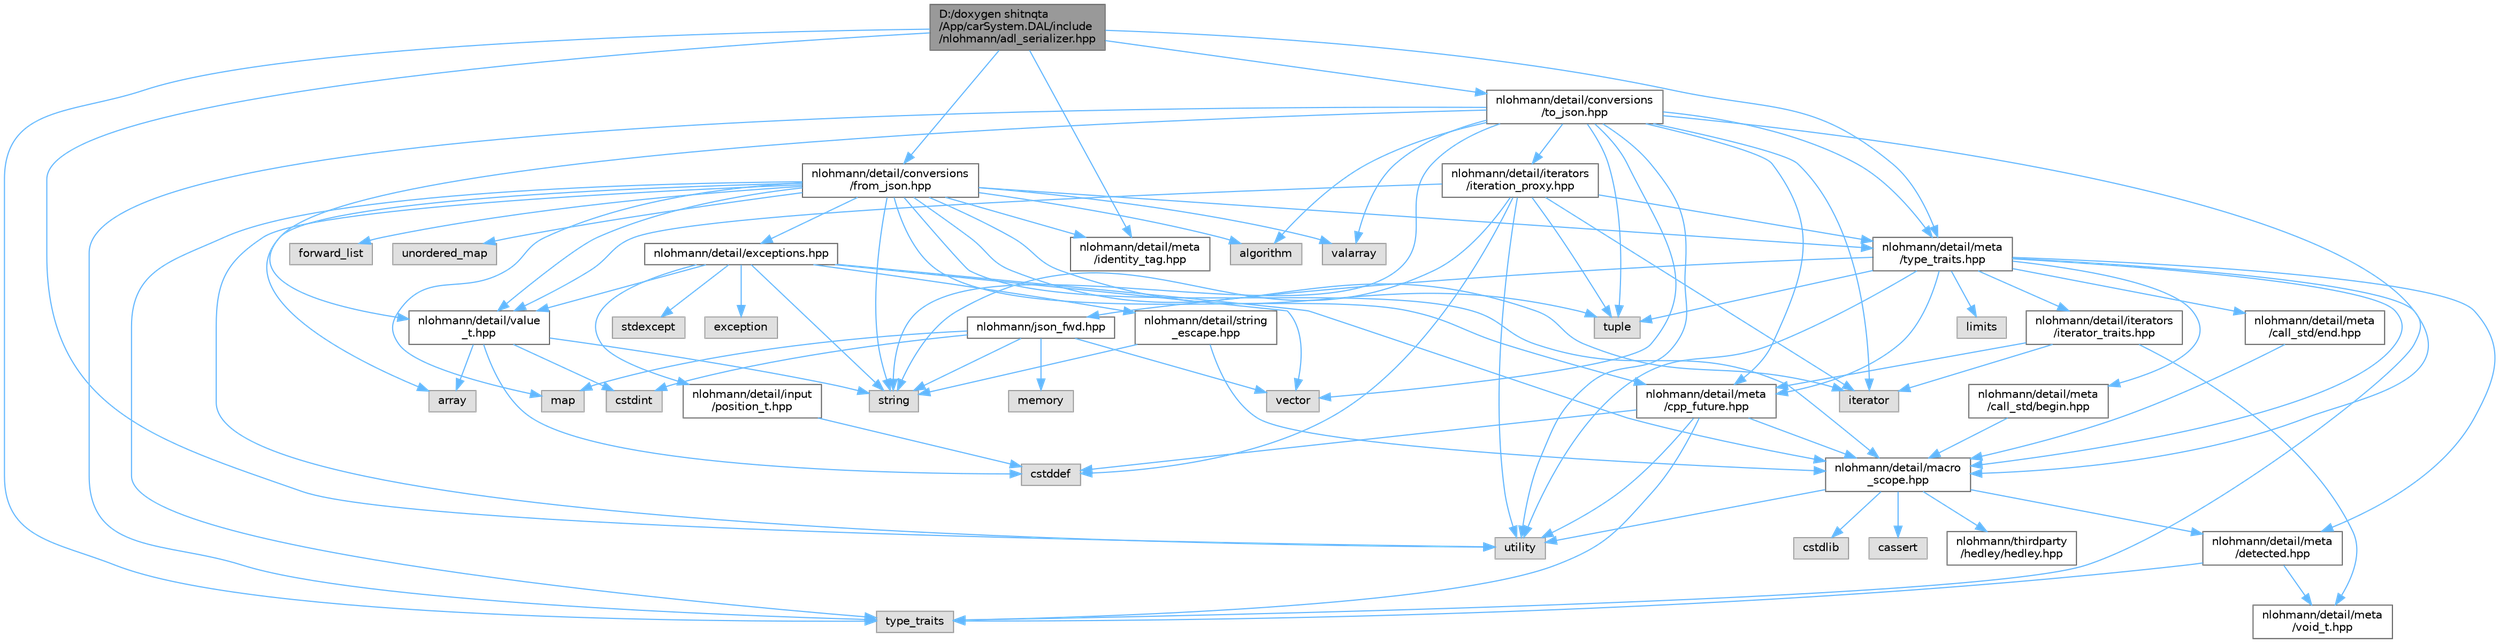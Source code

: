 digraph "D:/doxygen shitnqta/App/carSystem.DAL/include/nlohmann/adl_serializer.hpp"
{
 // INTERACTIVE_SVG=YES
 // LATEX_PDF_SIZE
  bgcolor="transparent";
  edge [fontname=Helvetica,fontsize=10,labelfontname=Helvetica,labelfontsize=10];
  node [fontname=Helvetica,fontsize=10,shape=box,height=0.2,width=0.4];
  Node1 [id="Node000001",label="D:/doxygen shitnqta\l/App/carSystem.DAL/include\l/nlohmann/adl_serializer.hpp",height=0.2,width=0.4,color="gray40", fillcolor="grey60", style="filled", fontcolor="black",tooltip=" "];
  Node1 -> Node2 [id="edge1_Node000001_Node000002",color="steelblue1",style="solid",tooltip=" "];
  Node2 [id="Node000002",label="type_traits",height=0.2,width=0.4,color="grey60", fillcolor="#E0E0E0", style="filled",tooltip=" "];
  Node1 -> Node3 [id="edge2_Node000001_Node000003",color="steelblue1",style="solid",tooltip=" "];
  Node3 [id="Node000003",label="utility",height=0.2,width=0.4,color="grey60", fillcolor="#E0E0E0", style="filled",tooltip=" "];
  Node1 -> Node4 [id="edge3_Node000001_Node000004",color="steelblue1",style="solid",tooltip=" "];
  Node4 [id="Node000004",label="nlohmann/detail/conversions\l/from_json.hpp",height=0.2,width=0.4,color="grey40", fillcolor="white", style="filled",URL="$a00149.html",tooltip=" "];
  Node4 -> Node5 [id="edge4_Node000004_Node000005",color="steelblue1",style="solid",tooltip=" "];
  Node5 [id="Node000005",label="algorithm",height=0.2,width=0.4,color="grey60", fillcolor="#E0E0E0", style="filled",tooltip=" "];
  Node4 -> Node6 [id="edge5_Node000004_Node000006",color="steelblue1",style="solid",tooltip=" "];
  Node6 [id="Node000006",label="array",height=0.2,width=0.4,color="grey60", fillcolor="#E0E0E0", style="filled",tooltip=" "];
  Node4 -> Node7 [id="edge6_Node000004_Node000007",color="steelblue1",style="solid",tooltip=" "];
  Node7 [id="Node000007",label="forward_list",height=0.2,width=0.4,color="grey60", fillcolor="#E0E0E0", style="filled",tooltip=" "];
  Node4 -> Node8 [id="edge7_Node000004_Node000008",color="steelblue1",style="solid",tooltip=" "];
  Node8 [id="Node000008",label="iterator",height=0.2,width=0.4,color="grey60", fillcolor="#E0E0E0", style="filled",tooltip=" "];
  Node4 -> Node9 [id="edge8_Node000004_Node000009",color="steelblue1",style="solid",tooltip=" "];
  Node9 [id="Node000009",label="map",height=0.2,width=0.4,color="grey60", fillcolor="#E0E0E0", style="filled",tooltip=" "];
  Node4 -> Node10 [id="edge9_Node000004_Node000010",color="steelblue1",style="solid",tooltip=" "];
  Node10 [id="Node000010",label="string",height=0.2,width=0.4,color="grey60", fillcolor="#E0E0E0", style="filled",tooltip=" "];
  Node4 -> Node11 [id="edge10_Node000004_Node000011",color="steelblue1",style="solid",tooltip=" "];
  Node11 [id="Node000011",label="tuple",height=0.2,width=0.4,color="grey60", fillcolor="#E0E0E0", style="filled",tooltip=" "];
  Node4 -> Node2 [id="edge11_Node000004_Node000002",color="steelblue1",style="solid",tooltip=" "];
  Node4 -> Node12 [id="edge12_Node000004_Node000012",color="steelblue1",style="solid",tooltip=" "];
  Node12 [id="Node000012",label="unordered_map",height=0.2,width=0.4,color="grey60", fillcolor="#E0E0E0", style="filled",tooltip=" "];
  Node4 -> Node3 [id="edge13_Node000004_Node000003",color="steelblue1",style="solid",tooltip=" "];
  Node4 -> Node13 [id="edge14_Node000004_Node000013",color="steelblue1",style="solid",tooltip=" "];
  Node13 [id="Node000013",label="valarray",height=0.2,width=0.4,color="grey60", fillcolor="#E0E0E0", style="filled",tooltip=" "];
  Node4 -> Node14 [id="edge15_Node000004_Node000014",color="steelblue1",style="solid",tooltip=" "];
  Node14 [id="Node000014",label="nlohmann/detail/exceptions.hpp",height=0.2,width=0.4,color="grey40", fillcolor="white", style="filled",URL="$a00158.html",tooltip=" "];
  Node14 -> Node15 [id="edge16_Node000014_Node000015",color="steelblue1",style="solid",tooltip=" "];
  Node15 [id="Node000015",label="exception",height=0.2,width=0.4,color="grey60", fillcolor="#E0E0E0", style="filled",tooltip=" "];
  Node14 -> Node16 [id="edge17_Node000014_Node000016",color="steelblue1",style="solid",tooltip=" "];
  Node16 [id="Node000016",label="stdexcept",height=0.2,width=0.4,color="grey60", fillcolor="#E0E0E0", style="filled",tooltip=" "];
  Node14 -> Node10 [id="edge18_Node000014_Node000010",color="steelblue1",style="solid",tooltip=" "];
  Node14 -> Node17 [id="edge19_Node000014_Node000017",color="steelblue1",style="solid",tooltip=" "];
  Node17 [id="Node000017",label="vector",height=0.2,width=0.4,color="grey60", fillcolor="#E0E0E0", style="filled",tooltip=" "];
  Node14 -> Node18 [id="edge20_Node000014_Node000018",color="steelblue1",style="solid",tooltip=" "];
  Node18 [id="Node000018",label="nlohmann/detail/value\l_t.hpp",height=0.2,width=0.4,color="grey40", fillcolor="white", style="filled",URL="$a00248.html",tooltip=" "];
  Node18 -> Node6 [id="edge21_Node000018_Node000006",color="steelblue1",style="solid",tooltip=" "];
  Node18 -> Node19 [id="edge22_Node000018_Node000019",color="steelblue1",style="solid",tooltip=" "];
  Node19 [id="Node000019",label="cstddef",height=0.2,width=0.4,color="grey60", fillcolor="#E0E0E0", style="filled",tooltip=" "];
  Node18 -> Node20 [id="edge23_Node000018_Node000020",color="steelblue1",style="solid",tooltip=" "];
  Node20 [id="Node000020",label="cstdint",height=0.2,width=0.4,color="grey60", fillcolor="#E0E0E0", style="filled",tooltip=" "];
  Node18 -> Node10 [id="edge24_Node000018_Node000010",color="steelblue1",style="solid",tooltip=" "];
  Node14 -> Node21 [id="edge25_Node000014_Node000021",color="steelblue1",style="solid",tooltip=" "];
  Node21 [id="Node000021",label="nlohmann/detail/string\l_escape.hpp",height=0.2,width=0.4,color="grey40", fillcolor="white", style="filled",URL="$a00245.html",tooltip=" "];
  Node21 -> Node10 [id="edge26_Node000021_Node000010",color="steelblue1",style="solid",tooltip=" "];
  Node21 -> Node22 [id="edge27_Node000021_Node000022",color="steelblue1",style="solid",tooltip=" "];
  Node22 [id="Node000022",label="nlohmann/detail/macro\l_scope.hpp",height=0.2,width=0.4,color="grey40", fillcolor="white", style="filled",URL="$a00206.html",tooltip=" "];
  Node22 -> Node3 [id="edge28_Node000022_Node000003",color="steelblue1",style="solid",tooltip=" "];
  Node22 -> Node23 [id="edge29_Node000022_Node000023",color="steelblue1",style="solid",tooltip=" "];
  Node23 [id="Node000023",label="nlohmann/thirdparty\l/hedley/hedley.hpp",height=0.2,width=0.4,color="grey40", fillcolor="white", style="filled",URL="$a00260.html",tooltip=" "];
  Node22 -> Node24 [id="edge30_Node000022_Node000024",color="steelblue1",style="solid",tooltip=" "];
  Node24 [id="Node000024",label="nlohmann/detail/meta\l/detected.hpp",height=0.2,width=0.4,color="grey40", fillcolor="white", style="filled",URL="$a00221.html",tooltip=" "];
  Node24 -> Node2 [id="edge31_Node000024_Node000002",color="steelblue1",style="solid",tooltip=" "];
  Node24 -> Node25 [id="edge32_Node000024_Node000025",color="steelblue1",style="solid",tooltip=" "];
  Node25 [id="Node000025",label="nlohmann/detail/meta\l/void_t.hpp",height=0.2,width=0.4,color="grey40", fillcolor="white", style="filled",URL="$a00233.html",tooltip=" "];
  Node22 -> Node26 [id="edge33_Node000022_Node000026",color="steelblue1",style="solid",tooltip=" "];
  Node26 [id="Node000026",label="cstdlib",height=0.2,width=0.4,color="grey60", fillcolor="#E0E0E0", style="filled",tooltip=" "];
  Node22 -> Node27 [id="edge34_Node000022_Node000027",color="steelblue1",style="solid",tooltip=" "];
  Node27 [id="Node000027",label="cassert",height=0.2,width=0.4,color="grey60", fillcolor="#E0E0E0", style="filled",tooltip=" "];
  Node14 -> Node28 [id="edge35_Node000014_Node000028",color="steelblue1",style="solid",tooltip=" "];
  Node28 [id="Node000028",label="nlohmann/detail/input\l/position_t.hpp",height=0.2,width=0.4,color="grey40", fillcolor="white", style="filled",URL="$a00179.html",tooltip=" "];
  Node28 -> Node19 [id="edge36_Node000028_Node000019",color="steelblue1",style="solid",tooltip=" "];
  Node14 -> Node22 [id="edge37_Node000014_Node000022",color="steelblue1",style="solid",tooltip=" "];
  Node4 -> Node22 [id="edge38_Node000004_Node000022",color="steelblue1",style="solid",tooltip=" "];
  Node4 -> Node29 [id="edge39_Node000004_Node000029",color="steelblue1",style="solid",tooltip=" "];
  Node29 [id="Node000029",label="nlohmann/detail/meta\l/cpp_future.hpp",height=0.2,width=0.4,color="grey40", fillcolor="white", style="filled",URL="$a00218.html",tooltip=" "];
  Node29 -> Node19 [id="edge40_Node000029_Node000019",color="steelblue1",style="solid",tooltip=" "];
  Node29 -> Node2 [id="edge41_Node000029_Node000002",color="steelblue1",style="solid",tooltip=" "];
  Node29 -> Node3 [id="edge42_Node000029_Node000003",color="steelblue1",style="solid",tooltip=" "];
  Node29 -> Node22 [id="edge43_Node000029_Node000022",color="steelblue1",style="solid",tooltip=" "];
  Node4 -> Node30 [id="edge44_Node000004_Node000030",color="steelblue1",style="solid",tooltip=" "];
  Node30 [id="Node000030",label="nlohmann/detail/meta\l/identity_tag.hpp",height=0.2,width=0.4,color="grey40", fillcolor="white", style="filled",URL="$a00224.html",tooltip=" "];
  Node4 -> Node31 [id="edge45_Node000004_Node000031",color="steelblue1",style="solid",tooltip=" "];
  Node31 [id="Node000031",label="nlohmann/detail/meta\l/type_traits.hpp",height=0.2,width=0.4,color="grey40", fillcolor="white", style="filled",URL="$a00230.html",tooltip=" "];
  Node31 -> Node32 [id="edge46_Node000031_Node000032",color="steelblue1",style="solid",tooltip=" "];
  Node32 [id="Node000032",label="limits",height=0.2,width=0.4,color="grey60", fillcolor="#E0E0E0", style="filled",tooltip=" "];
  Node31 -> Node2 [id="edge47_Node000031_Node000002",color="steelblue1",style="solid",tooltip=" "];
  Node31 -> Node3 [id="edge48_Node000031_Node000003",color="steelblue1",style="solid",tooltip=" "];
  Node31 -> Node11 [id="edge49_Node000031_Node000011",color="steelblue1",style="solid",tooltip=" "];
  Node31 -> Node22 [id="edge50_Node000031_Node000022",color="steelblue1",style="solid",tooltip=" "];
  Node31 -> Node33 [id="edge51_Node000031_Node000033",color="steelblue1",style="solid",tooltip=" "];
  Node33 [id="Node000033",label="nlohmann/detail/iterators\l/iterator_traits.hpp",height=0.2,width=0.4,color="grey40", fillcolor="white", style="filled",URL="$a00188.html",tooltip=" "];
  Node33 -> Node8 [id="edge52_Node000033_Node000008",color="steelblue1",style="solid",tooltip=" "];
  Node33 -> Node25 [id="edge53_Node000033_Node000025",color="steelblue1",style="solid",tooltip=" "];
  Node33 -> Node29 [id="edge54_Node000033_Node000029",color="steelblue1",style="solid",tooltip=" "];
  Node31 -> Node34 [id="edge55_Node000031_Node000034",color="steelblue1",style="solid",tooltip=" "];
  Node34 [id="Node000034",label="nlohmann/detail/meta\l/call_std/begin.hpp",height=0.2,width=0.4,color="grey40", fillcolor="white", style="filled",URL="$a00212.html",tooltip=" "];
  Node34 -> Node22 [id="edge56_Node000034_Node000022",color="steelblue1",style="solid",tooltip=" "];
  Node31 -> Node35 [id="edge57_Node000031_Node000035",color="steelblue1",style="solid",tooltip=" "];
  Node35 [id="Node000035",label="nlohmann/detail/meta\l/call_std/end.hpp",height=0.2,width=0.4,color="grey40", fillcolor="white", style="filled",URL="$a00215.html",tooltip=" "];
  Node35 -> Node22 [id="edge58_Node000035_Node000022",color="steelblue1",style="solid",tooltip=" "];
  Node31 -> Node29 [id="edge59_Node000031_Node000029",color="steelblue1",style="solid",tooltip=" "];
  Node31 -> Node24 [id="edge60_Node000031_Node000024",color="steelblue1",style="solid",tooltip=" "];
  Node31 -> Node36 [id="edge61_Node000031_Node000036",color="steelblue1",style="solid",tooltip=" "];
  Node36 [id="Node000036",label="nlohmann/json_fwd.hpp",height=0.2,width=0.4,color="grey40", fillcolor="white", style="filled",URL="$a00254.html",tooltip=" "];
  Node36 -> Node20 [id="edge62_Node000036_Node000020",color="steelblue1",style="solid",tooltip=" "];
  Node36 -> Node9 [id="edge63_Node000036_Node000009",color="steelblue1",style="solid",tooltip=" "];
  Node36 -> Node37 [id="edge64_Node000036_Node000037",color="steelblue1",style="solid",tooltip=" "];
  Node37 [id="Node000037",label="memory",height=0.2,width=0.4,color="grey60", fillcolor="#E0E0E0", style="filled",tooltip=" "];
  Node36 -> Node10 [id="edge65_Node000036_Node000010",color="steelblue1",style="solid",tooltip=" "];
  Node36 -> Node17 [id="edge66_Node000036_Node000017",color="steelblue1",style="solid",tooltip=" "];
  Node4 -> Node18 [id="edge67_Node000004_Node000018",color="steelblue1",style="solid",tooltip=" "];
  Node1 -> Node38 [id="edge68_Node000001_Node000038",color="steelblue1",style="solid",tooltip=" "];
  Node38 [id="Node000038",label="nlohmann/detail/conversions\l/to_json.hpp",height=0.2,width=0.4,color="grey40", fillcolor="white", style="filled",URL="$a00155.html",tooltip=" "];
  Node38 -> Node5 [id="edge69_Node000038_Node000005",color="steelblue1",style="solid",tooltip=" "];
  Node38 -> Node8 [id="edge70_Node000038_Node000008",color="steelblue1",style="solid",tooltip=" "];
  Node38 -> Node10 [id="edge71_Node000038_Node000010",color="steelblue1",style="solid",tooltip=" "];
  Node38 -> Node11 [id="edge72_Node000038_Node000011",color="steelblue1",style="solid",tooltip=" "];
  Node38 -> Node2 [id="edge73_Node000038_Node000002",color="steelblue1",style="solid",tooltip=" "];
  Node38 -> Node3 [id="edge74_Node000038_Node000003",color="steelblue1",style="solid",tooltip=" "];
  Node38 -> Node13 [id="edge75_Node000038_Node000013",color="steelblue1",style="solid",tooltip=" "];
  Node38 -> Node17 [id="edge76_Node000038_Node000017",color="steelblue1",style="solid",tooltip=" "];
  Node38 -> Node22 [id="edge77_Node000038_Node000022",color="steelblue1",style="solid",tooltip=" "];
  Node38 -> Node39 [id="edge78_Node000038_Node000039",color="steelblue1",style="solid",tooltip=" "];
  Node39 [id="Node000039",label="nlohmann/detail/iterators\l/iteration_proxy.hpp",height=0.2,width=0.4,color="grey40", fillcolor="white", style="filled",URL="$a00185.html",tooltip=" "];
  Node39 -> Node19 [id="edge79_Node000039_Node000019",color="steelblue1",style="solid",tooltip=" "];
  Node39 -> Node8 [id="edge80_Node000039_Node000008",color="steelblue1",style="solid",tooltip=" "];
  Node39 -> Node10 [id="edge81_Node000039_Node000010",color="steelblue1",style="solid",tooltip=" "];
  Node39 -> Node11 [id="edge82_Node000039_Node000011",color="steelblue1",style="solid",tooltip=" "];
  Node39 -> Node3 [id="edge83_Node000039_Node000003",color="steelblue1",style="solid",tooltip=" "];
  Node39 -> Node31 [id="edge84_Node000039_Node000031",color="steelblue1",style="solid",tooltip=" "];
  Node39 -> Node18 [id="edge85_Node000039_Node000018",color="steelblue1",style="solid",tooltip=" "];
  Node38 -> Node29 [id="edge86_Node000038_Node000029",color="steelblue1",style="solid",tooltip=" "];
  Node38 -> Node31 [id="edge87_Node000038_Node000031",color="steelblue1",style="solid",tooltip=" "];
  Node38 -> Node18 [id="edge88_Node000038_Node000018",color="steelblue1",style="solid",tooltip=" "];
  Node1 -> Node30 [id="edge89_Node000001_Node000030",color="steelblue1",style="solid",tooltip=" "];
  Node1 -> Node31 [id="edge90_Node000001_Node000031",color="steelblue1",style="solid",tooltip=" "];
}

